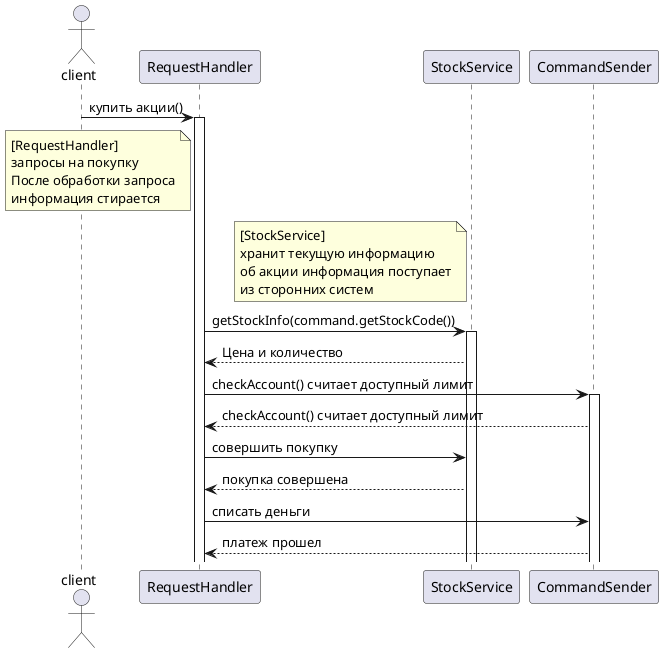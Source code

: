@startuml
'https://plantuml.com/sequence-diagram
actor client
participant RequestHandler
participant StockService
participant CommandSender

client -> RequestHandler ++: купить акции()
note  left of RequestHandler
[RequestHandler]
запросы на покупку
После обработки запроса
информация стирается
end note
note  left of StockService
[StockService]
хранит текущую информацию
об акции информация поступает
из сторонних систем
end note
RequestHandler -> StockService ++: getStockInfo(command.getStockCode())

StockService --> RequestHandler : Цена и количество
RequestHandler -> CommandSender ++: checkAccount() считает доступный лимит
CommandSender --> RequestHandler  : checkAccount() считает доступный лимит
RequestHandler -> StockService : совершить покупку
StockService --> RequestHandler : покупка совершена
RequestHandler -> CommandSender : списать деньги
CommandSender --> RequestHandler  : платеж прошел

@enduml